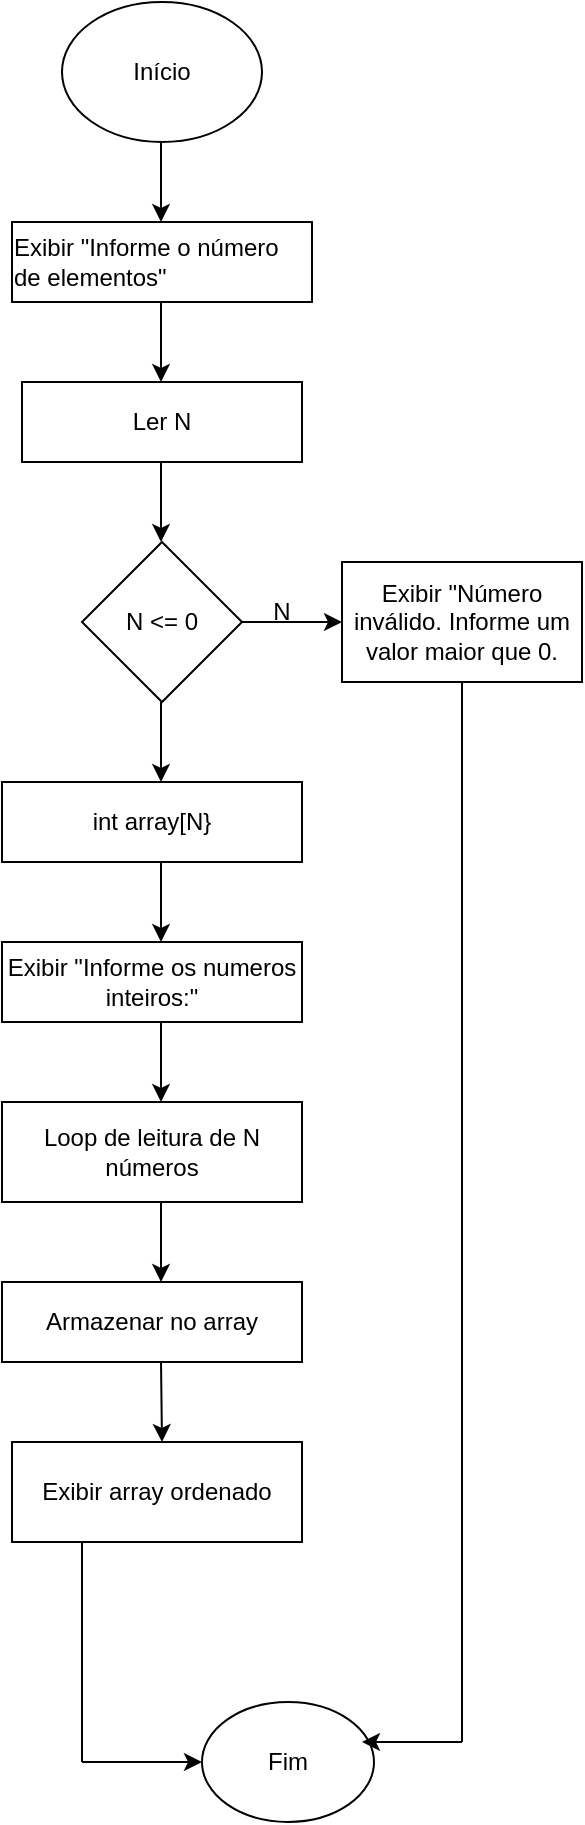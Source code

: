 <mxfile version="24.2.5" type="github">
  <diagram name="Página-1" id="fxvHru7ZiYC3oTi-Vb24">
    <mxGraphModel dx="1009" dy="542" grid="1" gridSize="10" guides="1" tooltips="1" connect="1" arrows="1" fold="1" page="1" pageScale="1" pageWidth="827" pageHeight="1169" math="0" shadow="0">
      <root>
        <mxCell id="0" />
        <mxCell id="1" parent="0" />
        <mxCell id="9dI8QL1Kq6goUF6CKqTn-1" value="Início" style="ellipse;whiteSpace=wrap;html=1;" vertex="1" parent="1">
          <mxGeometry x="40" y="10" width="100" height="70" as="geometry" />
        </mxCell>
        <mxCell id="9dI8QL1Kq6goUF6CKqTn-3" value="" style="endArrow=classic;html=1;rounded=0;" edge="1" parent="1">
          <mxGeometry width="50" height="50" relative="1" as="geometry">
            <mxPoint x="89.5" y="80" as="sourcePoint" />
            <mxPoint x="89.5" y="120" as="targetPoint" />
          </mxGeometry>
        </mxCell>
        <mxCell id="9dI8QL1Kq6goUF6CKqTn-4" value="&lt;div style=&quot;text-align: left;&quot;&gt;&lt;span style=&quot;background-color: initial;&quot;&gt;Exibir &quot;Informe o número de elementos&quot;&lt;/span&gt;&lt;/div&gt;" style="rounded=0;whiteSpace=wrap;html=1;" vertex="1" parent="1">
          <mxGeometry x="15" y="120" width="150" height="40" as="geometry" />
        </mxCell>
        <mxCell id="9dI8QL1Kq6goUF6CKqTn-5" value="" style="endArrow=classic;html=1;rounded=0;" edge="1" parent="1">
          <mxGeometry width="50" height="50" relative="1" as="geometry">
            <mxPoint x="89.5" y="160" as="sourcePoint" />
            <mxPoint x="89.5" y="200" as="targetPoint" />
          </mxGeometry>
        </mxCell>
        <mxCell id="9dI8QL1Kq6goUF6CKqTn-6" value="Ler N" style="rounded=0;whiteSpace=wrap;html=1;" vertex="1" parent="1">
          <mxGeometry x="20" y="200" width="140" height="40" as="geometry" />
        </mxCell>
        <mxCell id="9dI8QL1Kq6goUF6CKqTn-7" value="" style="endArrow=classic;html=1;rounded=0;" edge="1" parent="1">
          <mxGeometry width="50" height="50" relative="1" as="geometry">
            <mxPoint x="89.5" y="240" as="sourcePoint" />
            <mxPoint x="89.5" y="280" as="targetPoint" />
          </mxGeometry>
        </mxCell>
        <mxCell id="9dI8QL1Kq6goUF6CKqTn-8" value="N &amp;lt;= 0" style="rhombus;whiteSpace=wrap;html=1;" vertex="1" parent="1">
          <mxGeometry x="50" y="280" width="80" height="80" as="geometry" />
        </mxCell>
        <mxCell id="9dI8QL1Kq6goUF6CKqTn-9" value="" style="endArrow=classic;html=1;rounded=0;" edge="1" parent="1">
          <mxGeometry width="50" height="50" relative="1" as="geometry">
            <mxPoint x="130" y="320" as="sourcePoint" />
            <mxPoint x="180" y="320" as="targetPoint" />
          </mxGeometry>
        </mxCell>
        <mxCell id="9dI8QL1Kq6goUF6CKqTn-10" value="N" style="text;html=1;align=center;verticalAlign=middle;whiteSpace=wrap;rounded=0;" vertex="1" parent="1">
          <mxGeometry x="120" y="300" width="60" height="30" as="geometry" />
        </mxCell>
        <mxCell id="9dI8QL1Kq6goUF6CKqTn-11" value="Exibir &quot;Número inválido. Informe um valor maior que 0." style="rounded=0;whiteSpace=wrap;html=1;" vertex="1" parent="1">
          <mxGeometry x="180" y="290" width="120" height="60" as="geometry" />
        </mxCell>
        <mxCell id="9dI8QL1Kq6goUF6CKqTn-12" value="" style="endArrow=classic;html=1;rounded=0;" edge="1" parent="1">
          <mxGeometry width="50" height="50" relative="1" as="geometry">
            <mxPoint x="89.5" y="360" as="sourcePoint" />
            <mxPoint x="89.5" y="400" as="targetPoint" />
          </mxGeometry>
        </mxCell>
        <mxCell id="9dI8QL1Kq6goUF6CKqTn-13" value="int array[N}" style="rounded=0;whiteSpace=wrap;html=1;" vertex="1" parent="1">
          <mxGeometry x="10" y="400" width="150" height="40" as="geometry" />
        </mxCell>
        <mxCell id="9dI8QL1Kq6goUF6CKqTn-14" value="" style="endArrow=classic;html=1;rounded=0;" edge="1" parent="1">
          <mxGeometry width="50" height="50" relative="1" as="geometry">
            <mxPoint x="89.5" y="440" as="sourcePoint" />
            <mxPoint x="89.5" y="480" as="targetPoint" />
          </mxGeometry>
        </mxCell>
        <mxCell id="9dI8QL1Kq6goUF6CKqTn-16" value="Exibir &quot;Informe os numeros inteiros:&quot;" style="rounded=0;whiteSpace=wrap;html=1;" vertex="1" parent="1">
          <mxGeometry x="10" y="480" width="150" height="40" as="geometry" />
        </mxCell>
        <mxCell id="9dI8QL1Kq6goUF6CKqTn-17" value="" style="endArrow=classic;html=1;rounded=0;" edge="1" parent="1">
          <mxGeometry width="50" height="50" relative="1" as="geometry">
            <mxPoint x="89.5" y="520" as="sourcePoint" />
            <mxPoint x="89.5" y="560" as="targetPoint" />
          </mxGeometry>
        </mxCell>
        <mxCell id="9dI8QL1Kq6goUF6CKqTn-18" value="Loop de leitura de N números" style="rounded=0;whiteSpace=wrap;html=1;" vertex="1" parent="1">
          <mxGeometry x="10" y="560" width="150" height="50" as="geometry" />
        </mxCell>
        <mxCell id="9dI8QL1Kq6goUF6CKqTn-19" value="" style="endArrow=classic;html=1;rounded=0;" edge="1" parent="1">
          <mxGeometry width="50" height="50" relative="1" as="geometry">
            <mxPoint x="89.5" y="610" as="sourcePoint" />
            <mxPoint x="89.5" y="650" as="targetPoint" />
          </mxGeometry>
        </mxCell>
        <mxCell id="9dI8QL1Kq6goUF6CKqTn-20" value="Armazenar no array" style="rounded=0;whiteSpace=wrap;html=1;" vertex="1" parent="1">
          <mxGeometry x="10" y="650" width="150" height="40" as="geometry" />
        </mxCell>
        <mxCell id="9dI8QL1Kq6goUF6CKqTn-21" value="Exibir array ordenado" style="rounded=0;whiteSpace=wrap;html=1;" vertex="1" parent="1">
          <mxGeometry x="15" y="730" width="145" height="50" as="geometry" />
        </mxCell>
        <mxCell id="9dI8QL1Kq6goUF6CKqTn-22" value="" style="endArrow=classic;html=1;rounded=0;" edge="1" parent="1">
          <mxGeometry width="50" height="50" relative="1" as="geometry">
            <mxPoint x="89.5" y="690" as="sourcePoint" />
            <mxPoint x="90" y="730" as="targetPoint" />
          </mxGeometry>
        </mxCell>
        <mxCell id="9dI8QL1Kq6goUF6CKqTn-23" value="Fim" style="ellipse;whiteSpace=wrap;html=1;" vertex="1" parent="1">
          <mxGeometry x="110" y="860" width="86" height="60" as="geometry" />
        </mxCell>
        <mxCell id="9dI8QL1Kq6goUF6CKqTn-25" value="" style="endArrow=none;html=1;rounded=0;" edge="1" parent="1">
          <mxGeometry width="50" height="50" relative="1" as="geometry">
            <mxPoint x="240" y="880" as="sourcePoint" />
            <mxPoint x="240" y="350" as="targetPoint" />
          </mxGeometry>
        </mxCell>
        <mxCell id="9dI8QL1Kq6goUF6CKqTn-26" value="" style="endArrow=none;html=1;rounded=0;" edge="1" parent="1">
          <mxGeometry width="50" height="50" relative="1" as="geometry">
            <mxPoint x="50" y="890" as="sourcePoint" />
            <mxPoint x="50" y="780" as="targetPoint" />
          </mxGeometry>
        </mxCell>
        <mxCell id="9dI8QL1Kq6goUF6CKqTn-27" value="" style="endArrow=classic;html=1;rounded=0;entryX=0;entryY=0.5;entryDx=0;entryDy=0;" edge="1" parent="1" target="9dI8QL1Kq6goUF6CKqTn-23">
          <mxGeometry width="50" height="50" relative="1" as="geometry">
            <mxPoint x="50" y="890" as="sourcePoint" />
            <mxPoint x="100" y="900" as="targetPoint" />
          </mxGeometry>
        </mxCell>
        <mxCell id="9dI8QL1Kq6goUF6CKqTn-28" value="" style="endArrow=classic;html=1;rounded=0;" edge="1" parent="1">
          <mxGeometry width="50" height="50" relative="1" as="geometry">
            <mxPoint x="240" y="880" as="sourcePoint" />
            <mxPoint x="190" y="880" as="targetPoint" />
          </mxGeometry>
        </mxCell>
      </root>
    </mxGraphModel>
  </diagram>
</mxfile>
